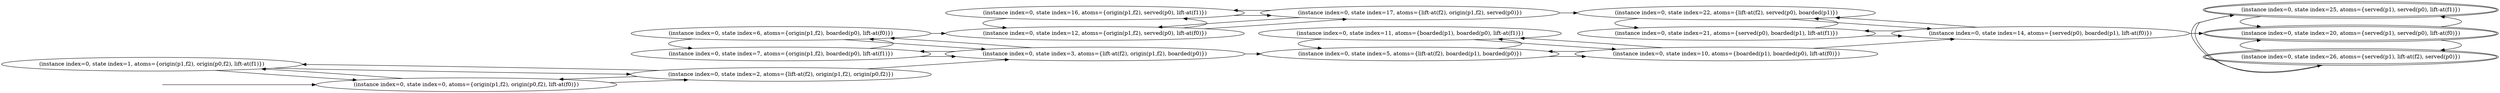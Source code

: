 digraph {
rankdir="LR"
s1[label="(instance index=0, state index=1, atoms={origin(p1,f2), origin(p0,f2), lift-at(f1)})"]
s0[label="(instance index=0, state index=0, atoms={origin(p1,f2), origin(p0,f2), lift-at(f0)})"]
s7[label="(instance index=0, state index=7, atoms={origin(p1,f2), boarded(p0), lift-at(f1)})"]
s2[label="(instance index=0, state index=2, atoms={lift-at(f2), origin(p1,f2), origin(p0,f2)})"]
s6[label="(instance index=0, state index=6, atoms={origin(p1,f2), boarded(p0), lift-at(f0)})"]
s12[label="(instance index=0, state index=12, atoms={origin(p1,f2), served(p0), lift-at(f0)})"]
s16[label="(instance index=0, state index=16, atoms={origin(p1,f2), served(p0), lift-at(f1)})"]
s3[label="(instance index=0, state index=3, atoms={lift-at(f2), origin(p1,f2), boarded(p0)})"]
s17[label="(instance index=0, state index=17, atoms={lift-at(f2), origin(p1,f2), served(p0)})"]
s5[label="(instance index=0, state index=5, atoms={lift-at(f2), boarded(p1), boarded(p0)})"]
s11[label="(instance index=0, state index=11, atoms={boarded(p1), boarded(p0), lift-at(f1)})"]
s21[label="(instance index=0, state index=21, atoms={served(p0), boarded(p1), lift-at(f1)})"]
s22[label="(instance index=0, state index=22, atoms={lift-at(f2), served(p0), boarded(p1)})"]
s10[label="(instance index=0, state index=10, atoms={boarded(p1), boarded(p0), lift-at(f0)})"]
s14[label="(instance index=0, state index=14, atoms={served(p0), boarded(p1), lift-at(f0)})"]
s20[peripheries=2,label="(instance index=0, state index=20, atoms={served(p1), served(p0), lift-at(f0)})"]
s26[peripheries=2,label="(instance index=0, state index=26, atoms={served(p1), lift-at(f2), served(p0)})"]
s25[peripheries=2,label="(instance index=0, state index=25, atoms={served(p1), served(p0), lift-at(f1)})"]
Dangling [ label = "", style = invis ]
{ rank = same; Dangling }
Dangling -> s0
{ rank = same; s0}
{ rank = same; s7,s2,s6}
{ rank = same; s12,s16,s3}
{ rank = same; s17,s5,s11}
{ rank = same; s21,s22,s10}
{ rank = same; s14}
{ rank = same; s20,s26,s25}
{
s1->s2
s1->s0
s0->s2
s0->s1
}
{
s7->s6
s7->s3
s2->s1
s2->s3
s2->s0
s6->s7
s6->s12
s6->s3
}
{
s12->s17
s12->s16
s16->s12
s16->s17
s3->s7
s3->s6
s3->s5
}
{
s17->s12
s17->s22
s17->s16
s5->s11
s5->s10
s11->s5
s11->s10
}
{
s21->s22
s21->s14
s22->s14
s22->s21
s10->s14
s10->s5
s10->s11
}
{
s14->s22
s14->s21
s14->s20
}
{
s20->s26
s20->s25
s26->s20
s26->s25
s25->s20
s25->s26
}
}
